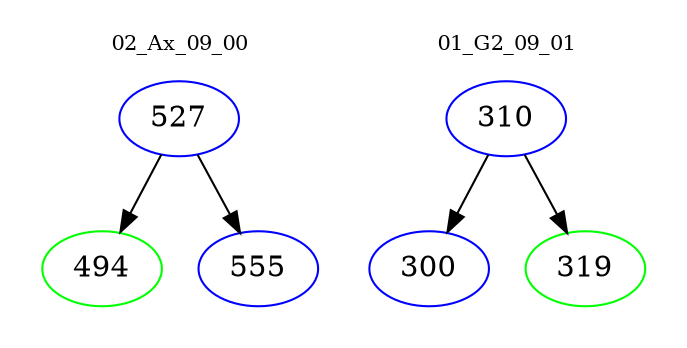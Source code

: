 digraph{
subgraph cluster_0 {
color = white
label = "02_Ax_09_00";
fontsize=10;
T0_527 [label="527", color="blue"]
T0_527 -> T0_494 [color="black"]
T0_494 [label="494", color="green"]
T0_527 -> T0_555 [color="black"]
T0_555 [label="555", color="blue"]
}
subgraph cluster_1 {
color = white
label = "01_G2_09_01";
fontsize=10;
T1_310 [label="310", color="blue"]
T1_310 -> T1_300 [color="black"]
T1_300 [label="300", color="blue"]
T1_310 -> T1_319 [color="black"]
T1_319 [label="319", color="green"]
}
}
